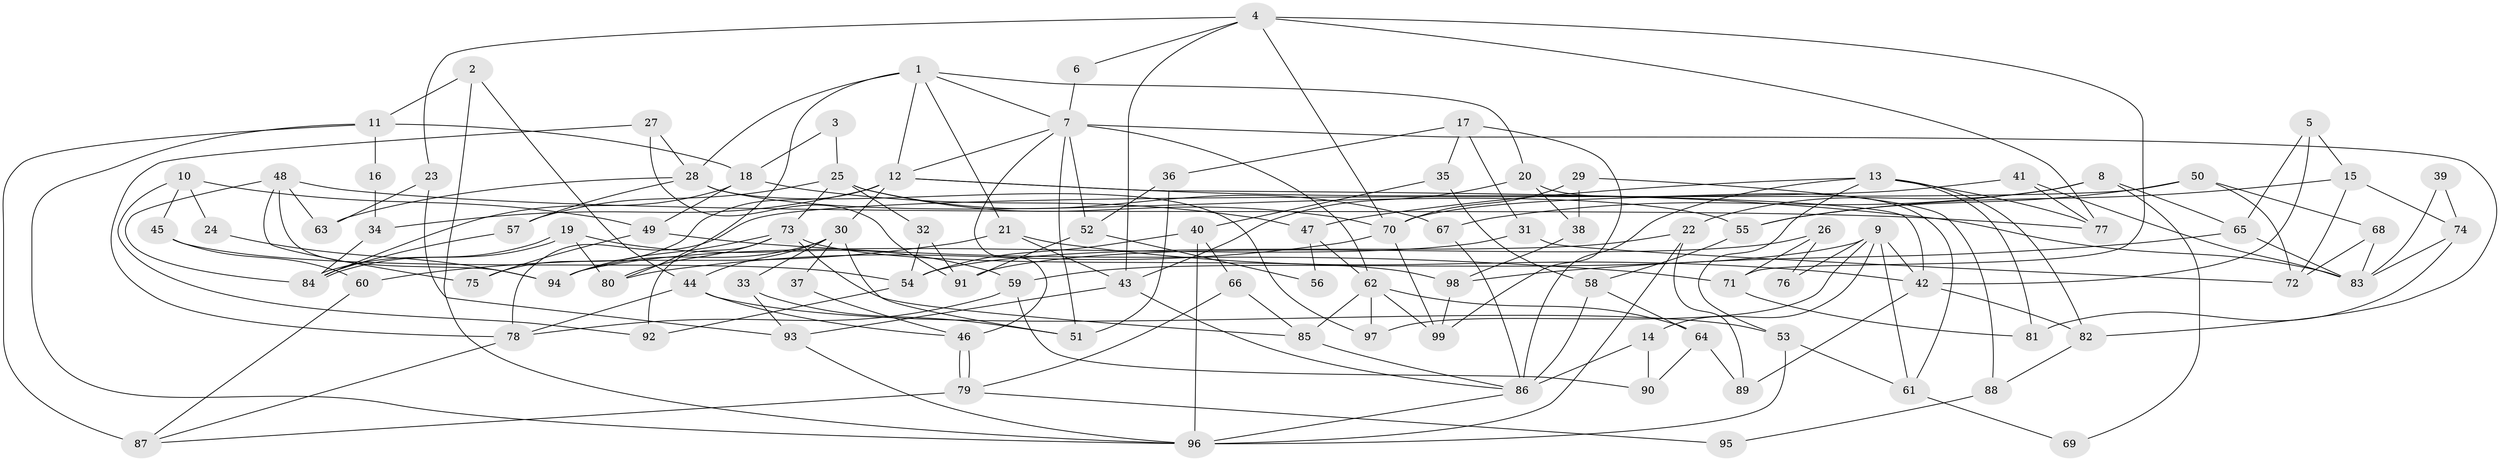 // coarse degree distribution, {5: 0.13636363636363635, 6: 0.10606060606060606, 8: 0.06060606060606061, 2: 0.06060606060606061, 12: 0.015151515151515152, 4: 0.30303030303030304, 3: 0.21212121212121213, 7: 0.07575757575757576, 9: 0.030303030303030304}
// Generated by graph-tools (version 1.1) at 2025/41/03/06/25 10:41:55]
// undirected, 99 vertices, 198 edges
graph export_dot {
graph [start="1"]
  node [color=gray90,style=filled];
  1;
  2;
  3;
  4;
  5;
  6;
  7;
  8;
  9;
  10;
  11;
  12;
  13;
  14;
  15;
  16;
  17;
  18;
  19;
  20;
  21;
  22;
  23;
  24;
  25;
  26;
  27;
  28;
  29;
  30;
  31;
  32;
  33;
  34;
  35;
  36;
  37;
  38;
  39;
  40;
  41;
  42;
  43;
  44;
  45;
  46;
  47;
  48;
  49;
  50;
  51;
  52;
  53;
  54;
  55;
  56;
  57;
  58;
  59;
  60;
  61;
  62;
  63;
  64;
  65;
  66;
  67;
  68;
  69;
  70;
  71;
  72;
  73;
  74;
  75;
  76;
  77;
  78;
  79;
  80;
  81;
  82;
  83;
  84;
  85;
  86;
  87;
  88;
  89;
  90;
  91;
  92;
  93;
  94;
  95;
  96;
  97;
  98;
  99;
  1 -- 21;
  1 -- 7;
  1 -- 12;
  1 -- 20;
  1 -- 28;
  1 -- 80;
  2 -- 44;
  2 -- 11;
  2 -- 96;
  3 -- 25;
  3 -- 18;
  4 -- 43;
  4 -- 70;
  4 -- 6;
  4 -- 23;
  4 -- 71;
  4 -- 77;
  5 -- 65;
  5 -- 42;
  5 -- 15;
  6 -- 7;
  7 -- 62;
  7 -- 46;
  7 -- 12;
  7 -- 51;
  7 -- 52;
  7 -- 82;
  8 -- 22;
  8 -- 67;
  8 -- 65;
  8 -- 69;
  9 -- 97;
  9 -- 42;
  9 -- 14;
  9 -- 59;
  9 -- 61;
  9 -- 76;
  10 -- 49;
  10 -- 92;
  10 -- 24;
  10 -- 45;
  11 -- 96;
  11 -- 18;
  11 -- 16;
  11 -- 87;
  12 -- 30;
  12 -- 34;
  12 -- 42;
  12 -- 75;
  12 -- 83;
  13 -- 86;
  13 -- 77;
  13 -- 47;
  13 -- 53;
  13 -- 81;
  13 -- 82;
  14 -- 86;
  14 -- 90;
  15 -- 55;
  15 -- 72;
  15 -- 74;
  16 -- 34;
  17 -- 36;
  17 -- 99;
  17 -- 31;
  17 -- 35;
  18 -- 84;
  18 -- 49;
  18 -- 47;
  19 -- 80;
  19 -- 84;
  19 -- 84;
  19 -- 59;
  20 -- 61;
  20 -- 38;
  20 -- 43;
  21 -- 42;
  21 -- 43;
  21 -- 60;
  22 -- 96;
  22 -- 54;
  22 -- 89;
  23 -- 63;
  23 -- 93;
  24 -- 94;
  25 -- 73;
  25 -- 70;
  25 -- 32;
  25 -- 57;
  25 -- 67;
  26 -- 91;
  26 -- 71;
  26 -- 76;
  27 -- 78;
  27 -- 28;
  27 -- 91;
  28 -- 55;
  28 -- 57;
  28 -- 63;
  28 -- 97;
  29 -- 70;
  29 -- 38;
  29 -- 88;
  30 -- 51;
  30 -- 33;
  30 -- 37;
  30 -- 44;
  30 -- 94;
  31 -- 94;
  31 -- 72;
  32 -- 54;
  32 -- 91;
  33 -- 93;
  33 -- 51;
  34 -- 84;
  35 -- 40;
  35 -- 58;
  36 -- 51;
  36 -- 52;
  37 -- 46;
  38 -- 98;
  39 -- 74;
  39 -- 83;
  40 -- 96;
  40 -- 66;
  40 -- 54;
  41 -- 83;
  41 -- 77;
  41 -- 70;
  42 -- 82;
  42 -- 89;
  43 -- 93;
  43 -- 86;
  44 -- 53;
  44 -- 46;
  44 -- 78;
  45 -- 60;
  45 -- 54;
  46 -- 79;
  46 -- 79;
  47 -- 56;
  47 -- 62;
  48 -- 94;
  48 -- 84;
  48 -- 63;
  48 -- 75;
  48 -- 77;
  49 -- 75;
  49 -- 71;
  50 -- 78;
  50 -- 72;
  50 -- 55;
  50 -- 68;
  52 -- 91;
  52 -- 56;
  53 -- 96;
  53 -- 61;
  54 -- 92;
  55 -- 58;
  57 -- 84;
  58 -- 64;
  58 -- 86;
  59 -- 78;
  59 -- 90;
  60 -- 87;
  61 -- 69;
  62 -- 64;
  62 -- 85;
  62 -- 97;
  62 -- 99;
  64 -- 89;
  64 -- 90;
  65 -- 83;
  65 -- 98;
  66 -- 85;
  66 -- 79;
  67 -- 86;
  68 -- 72;
  68 -- 83;
  70 -- 99;
  70 -- 80;
  71 -- 81;
  73 -- 85;
  73 -- 80;
  73 -- 92;
  73 -- 94;
  73 -- 98;
  74 -- 83;
  74 -- 81;
  78 -- 87;
  79 -- 87;
  79 -- 95;
  82 -- 88;
  85 -- 86;
  86 -- 96;
  88 -- 95;
  93 -- 96;
  98 -- 99;
}

